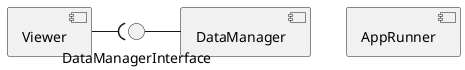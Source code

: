 @startuml component_diagram

component AppRunner
component Viewer
component DataManager

interface DataManagerInterface

Viewer -( DataManagerInterface
DataManagerInterface - DataManager

@enduml



@startuml class_diagram

class AppRunner {
  + viewer_process : multiprocessing.Process
  + interface_process : multiprocessing.Process
  + data_manager_request_queue : multiprocessing.Queue
  + data_manager_response_queue : multiprocessing.Queue
  + data_manager_pool : multiprocessing.Pool
}
class Viewer {
  + data_manager_request_queue : multiprocessing.Queue
  + data_manager_response_queue : multiprocessing.Queue
}
class DataManagerInterface {
  + data_manager_request_queue : multiprocessing.Queue
  + data_manager_response_queue : multiprocessing.Queue
  + data_manager_pool : multiprocessing.Pool
}
class DataManager {
  + data_manager_pool : multiprocessing.Pool
}

AppRunner <-- Viewer
AppRunner <-- DataManagerInterface

Viewer <- DataManagerInterface

DataManager <-up- DataManagerInterface

@enduml
